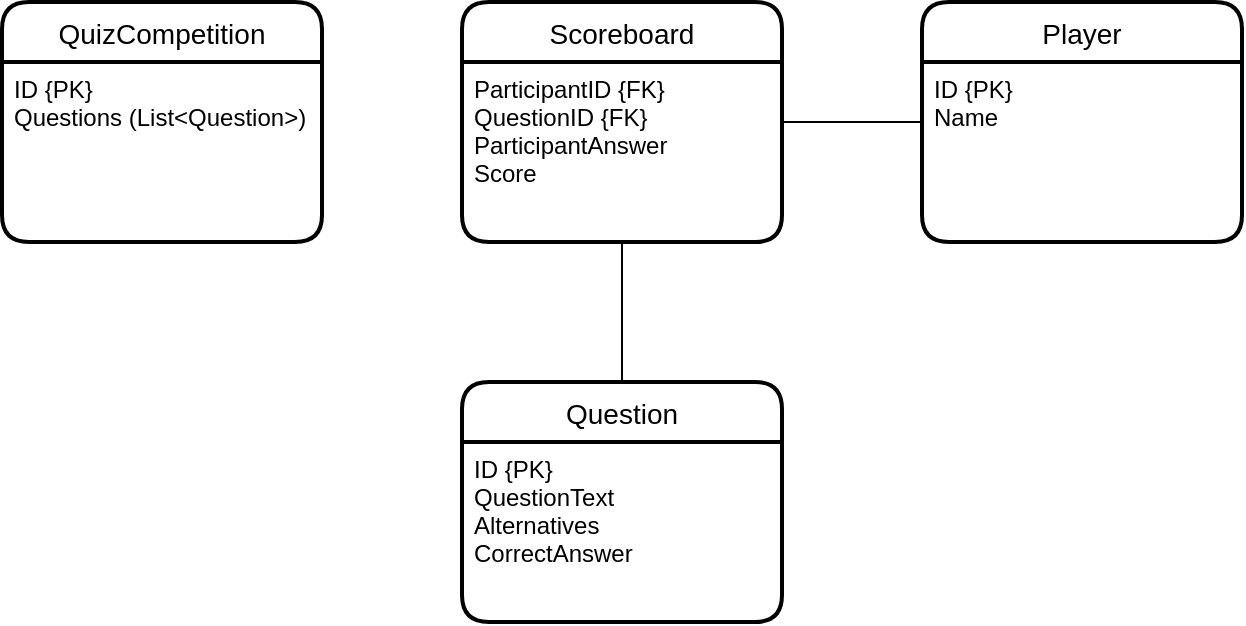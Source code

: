 <mxfile version="15.8.1" type="github">
  <diagram id="9L_Ml2j55nvWZuc7Kf5e" name="Page-1">
    <mxGraphModel dx="1038" dy="521" grid="1" gridSize="10" guides="1" tooltips="1" connect="1" arrows="1" fold="1" page="1" pageScale="1" pageWidth="850" pageHeight="1100" math="0" shadow="0">
      <root>
        <mxCell id="0" />
        <mxCell id="1" parent="0" />
        <mxCell id="WX_7bIHQQBEtAHkOPA8v-15" value="Scoreboard" style="swimlane;childLayout=stackLayout;horizontal=1;startSize=30;horizontalStack=0;rounded=1;fontSize=14;fontStyle=0;strokeWidth=2;resizeParent=0;resizeLast=1;shadow=0;dashed=0;align=center;" parent="1" vertex="1">
          <mxGeometry x="290" y="130" width="160" height="120" as="geometry" />
        </mxCell>
        <mxCell id="WX_7bIHQQBEtAHkOPA8v-16" value="ParticipantID {FK}&#xa;QuestionID {FK}&#xa;ParticipantAnswer&#xa;Score" style="align=left;strokeColor=none;fillColor=none;spacingLeft=4;fontSize=12;verticalAlign=top;resizable=0;rotatable=0;part=1;" parent="WX_7bIHQQBEtAHkOPA8v-15" vertex="1">
          <mxGeometry y="30" width="160" height="90" as="geometry" />
        </mxCell>
        <mxCell id="WX_7bIHQQBEtAHkOPA8v-17" value="Player" style="swimlane;childLayout=stackLayout;horizontal=1;startSize=30;horizontalStack=0;rounded=1;fontSize=14;fontStyle=0;strokeWidth=2;resizeParent=0;resizeLast=1;shadow=0;dashed=0;align=center;" parent="1" vertex="1">
          <mxGeometry x="520" y="130" width="160" height="120" as="geometry" />
        </mxCell>
        <mxCell id="WX_7bIHQQBEtAHkOPA8v-18" value="ID {PK}&#xa;Name" style="align=left;strokeColor=none;fillColor=none;spacingLeft=4;fontSize=12;verticalAlign=top;resizable=0;rotatable=0;part=1;" parent="WX_7bIHQQBEtAHkOPA8v-17" vertex="1">
          <mxGeometry y="30" width="160" height="90" as="geometry" />
        </mxCell>
        <mxCell id="WX_7bIHQQBEtAHkOPA8v-19" value="Question" style="swimlane;childLayout=stackLayout;horizontal=1;startSize=30;horizontalStack=0;rounded=1;fontSize=14;fontStyle=0;strokeWidth=2;resizeParent=0;resizeLast=1;shadow=0;dashed=0;align=center;" parent="1" vertex="1">
          <mxGeometry x="290" y="320" width="160" height="120" as="geometry" />
        </mxCell>
        <mxCell id="WX_7bIHQQBEtAHkOPA8v-20" value="ID {PK}&#xa;QuestionText&#xa;Alternatives&#xa;CorrectAnswer" style="align=left;strokeColor=none;fillColor=none;spacingLeft=4;fontSize=12;verticalAlign=top;resizable=0;rotatable=0;part=1;" parent="WX_7bIHQQBEtAHkOPA8v-19" vertex="1">
          <mxGeometry y="30" width="160" height="90" as="geometry" />
        </mxCell>
        <mxCell id="WX_7bIHQQBEtAHkOPA8v-21" style="edgeStyle=orthogonalEdgeStyle;rounded=0;orthogonalLoop=1;jettySize=auto;html=1;exitX=1;exitY=0.5;exitDx=0;exitDy=0;entryX=0;entryY=0.5;entryDx=0;entryDy=0;endArrow=none;endFill=0;" parent="1" source="WX_7bIHQQBEtAHkOPA8v-16" target="WX_7bIHQQBEtAHkOPA8v-18" edge="1">
          <mxGeometry relative="1" as="geometry">
            <Array as="points">
              <mxPoint x="450" y="190" />
              <mxPoint x="520" y="190" />
            </Array>
          </mxGeometry>
        </mxCell>
        <mxCell id="WX_7bIHQQBEtAHkOPA8v-22" style="edgeStyle=orthogonalEdgeStyle;rounded=0;orthogonalLoop=1;jettySize=auto;html=1;exitX=0.5;exitY=1;exitDx=0;exitDy=0;entryX=0.5;entryY=0;entryDx=0;entryDy=0;endArrow=none;endFill=0;" parent="1" source="WX_7bIHQQBEtAHkOPA8v-16" target="WX_7bIHQQBEtAHkOPA8v-19" edge="1">
          <mxGeometry relative="1" as="geometry" />
        </mxCell>
        <mxCell id="WX_7bIHQQBEtAHkOPA8v-23" value="QuizCompetition" style="swimlane;childLayout=stackLayout;horizontal=1;startSize=30;horizontalStack=0;rounded=1;fontSize=14;fontStyle=0;strokeWidth=2;resizeParent=0;resizeLast=1;shadow=0;dashed=0;align=center;" parent="1" vertex="1">
          <mxGeometry x="60" y="130" width="160" height="120" as="geometry" />
        </mxCell>
        <mxCell id="WX_7bIHQQBEtAHkOPA8v-24" value="ID {PK}&#xa;Questions (List&lt;Question&gt;)" style="align=left;strokeColor=none;fillColor=none;spacingLeft=4;fontSize=12;verticalAlign=top;resizable=0;rotatable=0;part=1;" parent="WX_7bIHQQBEtAHkOPA8v-23" vertex="1">
          <mxGeometry y="30" width="160" height="90" as="geometry" />
        </mxCell>
      </root>
    </mxGraphModel>
  </diagram>
</mxfile>
